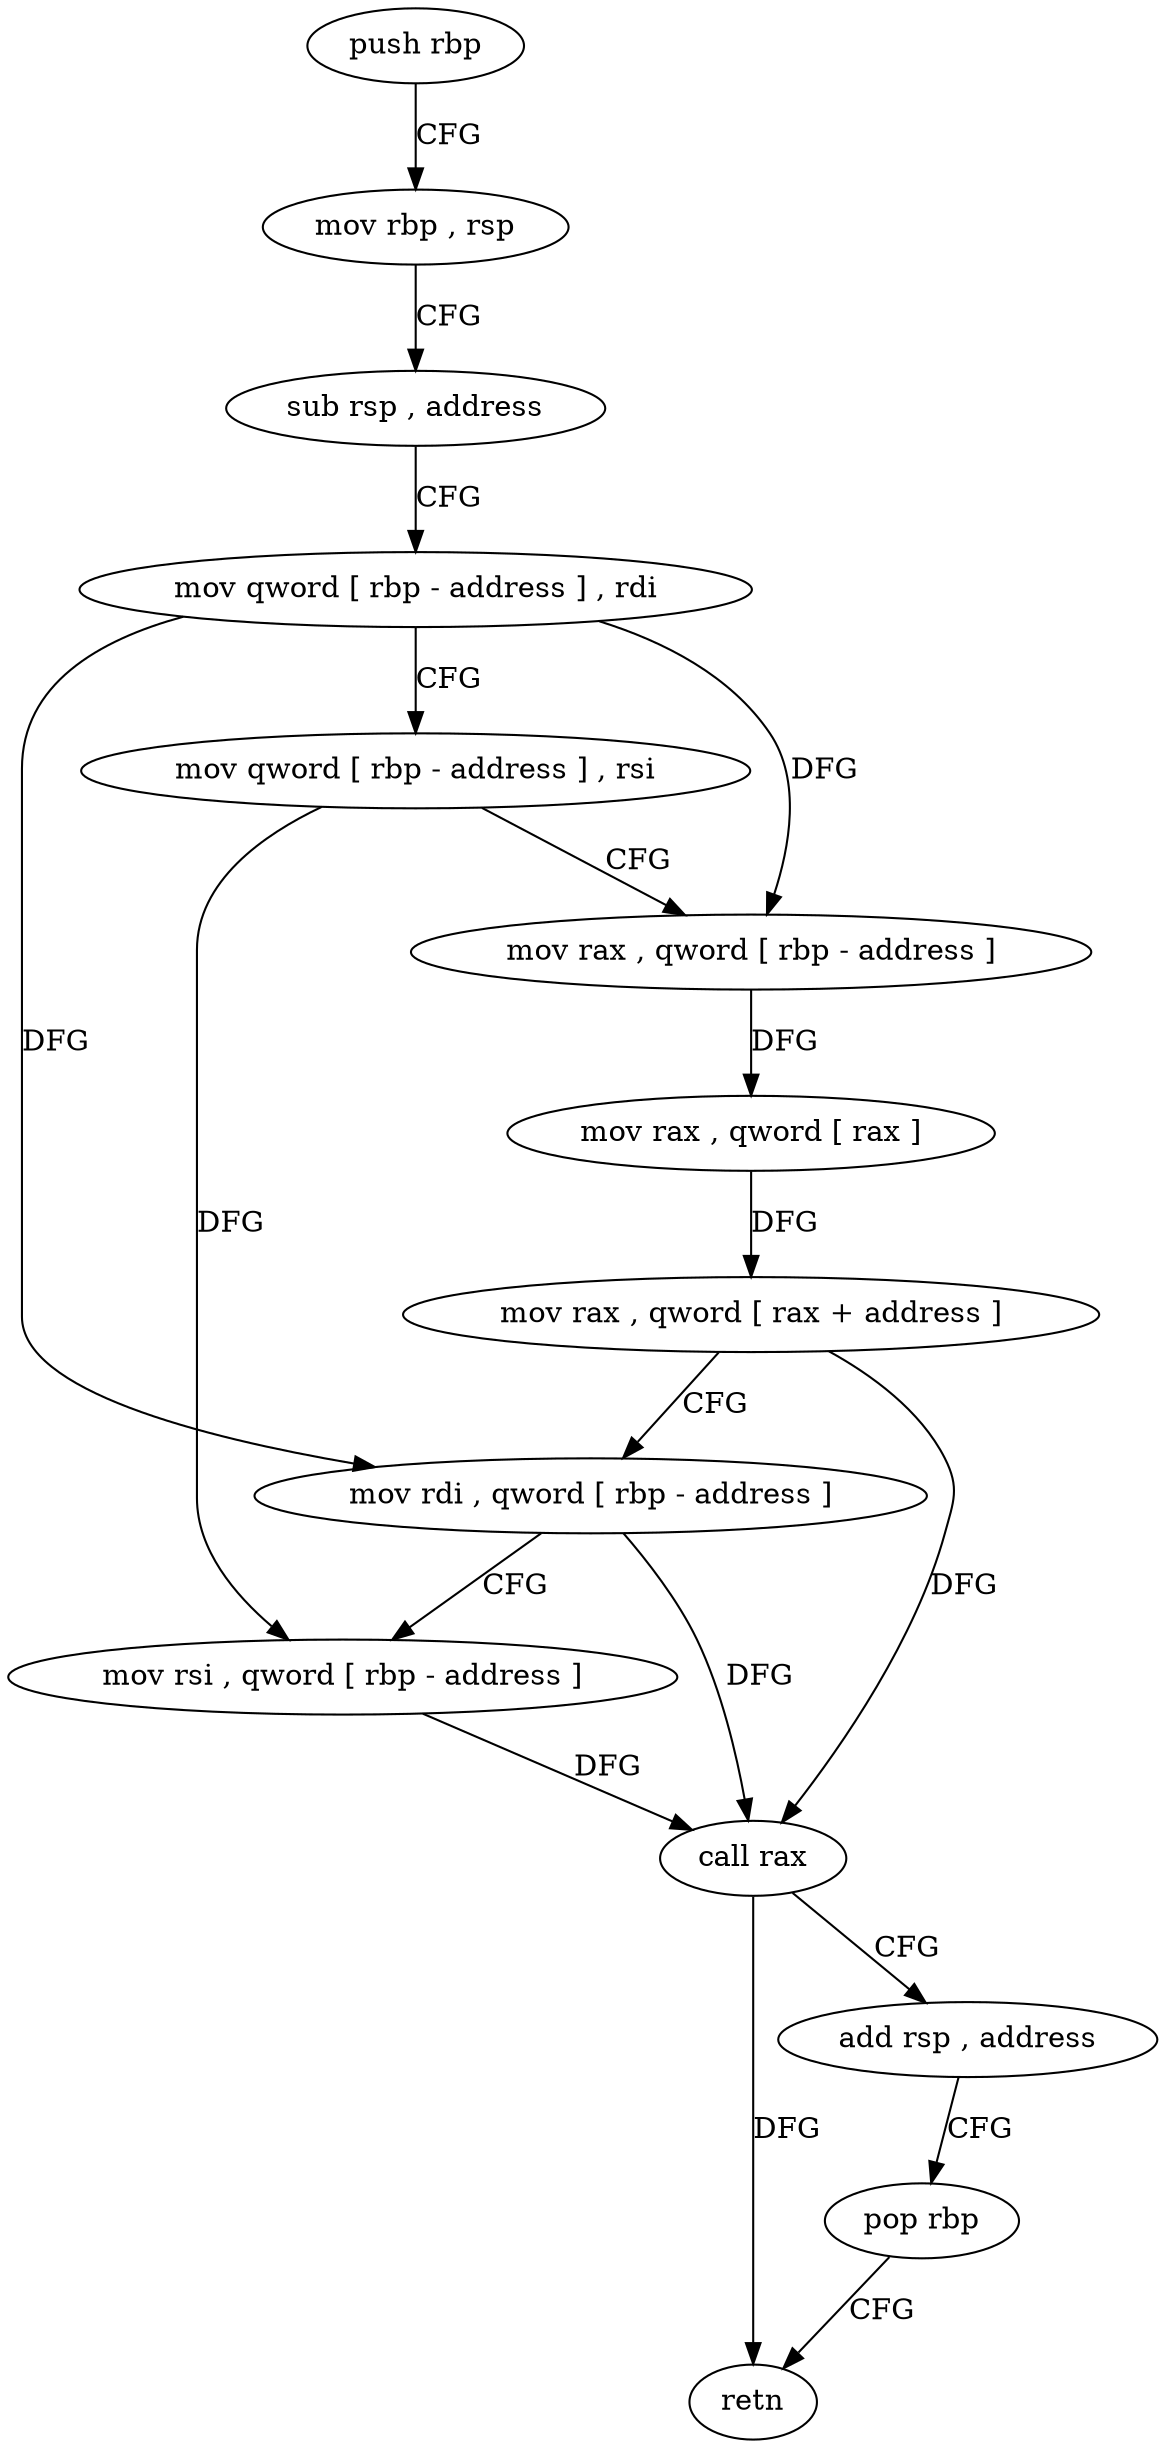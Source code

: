 digraph "func" {
"259184" [label = "push rbp" ]
"259185" [label = "mov rbp , rsp" ]
"259188" [label = "sub rsp , address" ]
"259192" [label = "mov qword [ rbp - address ] , rdi" ]
"259196" [label = "mov qword [ rbp - address ] , rsi" ]
"259200" [label = "mov rax , qword [ rbp - address ]" ]
"259204" [label = "mov rax , qword [ rax ]" ]
"259207" [label = "mov rax , qword [ rax + address ]" ]
"259211" [label = "mov rdi , qword [ rbp - address ]" ]
"259215" [label = "mov rsi , qword [ rbp - address ]" ]
"259219" [label = "call rax" ]
"259221" [label = "add rsp , address" ]
"259225" [label = "pop rbp" ]
"259226" [label = "retn" ]
"259184" -> "259185" [ label = "CFG" ]
"259185" -> "259188" [ label = "CFG" ]
"259188" -> "259192" [ label = "CFG" ]
"259192" -> "259196" [ label = "CFG" ]
"259192" -> "259200" [ label = "DFG" ]
"259192" -> "259211" [ label = "DFG" ]
"259196" -> "259200" [ label = "CFG" ]
"259196" -> "259215" [ label = "DFG" ]
"259200" -> "259204" [ label = "DFG" ]
"259204" -> "259207" [ label = "DFG" ]
"259207" -> "259211" [ label = "CFG" ]
"259207" -> "259219" [ label = "DFG" ]
"259211" -> "259215" [ label = "CFG" ]
"259211" -> "259219" [ label = "DFG" ]
"259215" -> "259219" [ label = "DFG" ]
"259219" -> "259221" [ label = "CFG" ]
"259219" -> "259226" [ label = "DFG" ]
"259221" -> "259225" [ label = "CFG" ]
"259225" -> "259226" [ label = "CFG" ]
}
